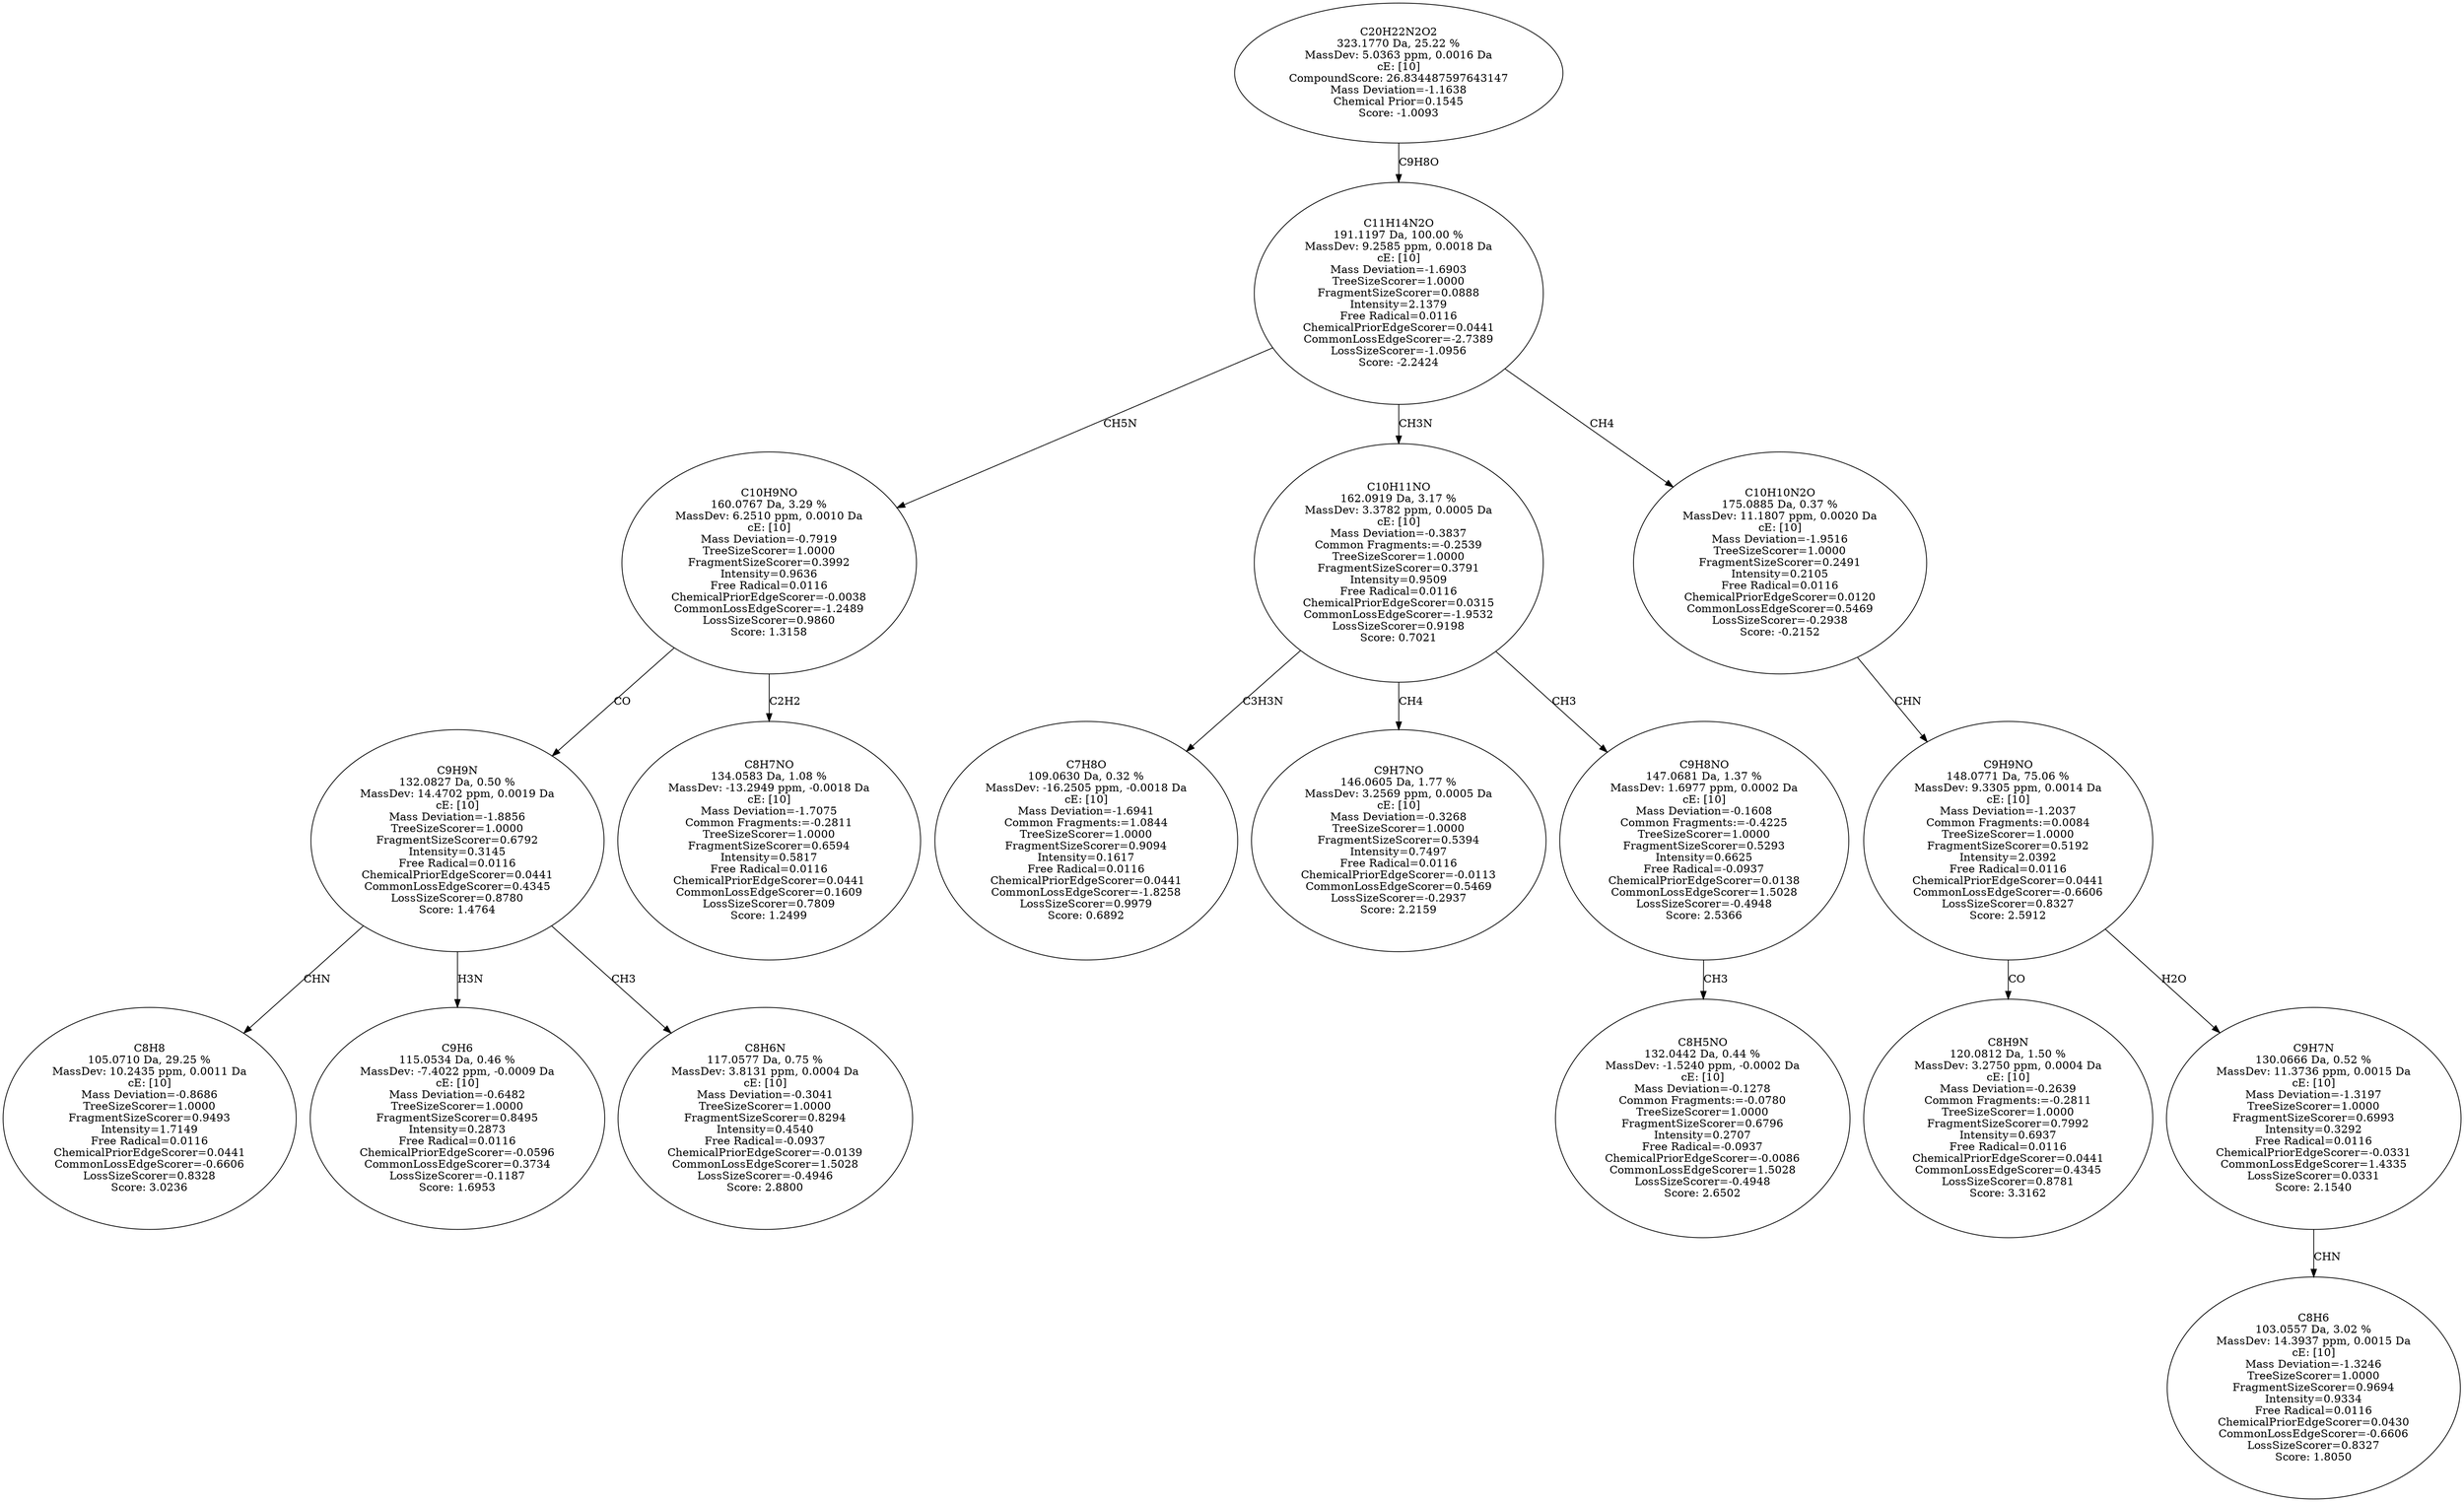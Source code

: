 strict digraph {
v1 [label="C8H8\n105.0710 Da, 29.25 %\nMassDev: 10.2435 ppm, 0.0011 Da\ncE: [10]\nMass Deviation=-0.8686\nTreeSizeScorer=1.0000\nFragmentSizeScorer=0.9493\nIntensity=1.7149\nFree Radical=0.0116\nChemicalPriorEdgeScorer=0.0441\nCommonLossEdgeScorer=-0.6606\nLossSizeScorer=0.8328\nScore: 3.0236"];
v2 [label="C9H6\n115.0534 Da, 0.46 %\nMassDev: -7.4022 ppm, -0.0009 Da\ncE: [10]\nMass Deviation=-0.6482\nTreeSizeScorer=1.0000\nFragmentSizeScorer=0.8495\nIntensity=0.2873\nFree Radical=0.0116\nChemicalPriorEdgeScorer=-0.0596\nCommonLossEdgeScorer=0.3734\nLossSizeScorer=-0.1187\nScore: 1.6953"];
v3 [label="C8H6N\n117.0577 Da, 0.75 %\nMassDev: 3.8131 ppm, 0.0004 Da\ncE: [10]\nMass Deviation=-0.3041\nTreeSizeScorer=1.0000\nFragmentSizeScorer=0.8294\nIntensity=0.4540\nFree Radical=-0.0937\nChemicalPriorEdgeScorer=-0.0139\nCommonLossEdgeScorer=1.5028\nLossSizeScorer=-0.4946\nScore: 2.8800"];
v4 [label="C9H9N\n132.0827 Da, 0.50 %\nMassDev: 14.4702 ppm, 0.0019 Da\ncE: [10]\nMass Deviation=-1.8856\nTreeSizeScorer=1.0000\nFragmentSizeScorer=0.6792\nIntensity=0.3145\nFree Radical=0.0116\nChemicalPriorEdgeScorer=0.0441\nCommonLossEdgeScorer=0.4345\nLossSizeScorer=0.8780\nScore: 1.4764"];
v5 [label="C8H7NO\n134.0583 Da, 1.08 %\nMassDev: -13.2949 ppm, -0.0018 Da\ncE: [10]\nMass Deviation=-1.7075\nCommon Fragments:=-0.2811\nTreeSizeScorer=1.0000\nFragmentSizeScorer=0.6594\nIntensity=0.5817\nFree Radical=0.0116\nChemicalPriorEdgeScorer=0.0441\nCommonLossEdgeScorer=0.1609\nLossSizeScorer=0.7809\nScore: 1.2499"];
v6 [label="C10H9NO\n160.0767 Da, 3.29 %\nMassDev: 6.2510 ppm, 0.0010 Da\ncE: [10]\nMass Deviation=-0.7919\nTreeSizeScorer=1.0000\nFragmentSizeScorer=0.3992\nIntensity=0.9636\nFree Radical=0.0116\nChemicalPriorEdgeScorer=-0.0038\nCommonLossEdgeScorer=-1.2489\nLossSizeScorer=0.9860\nScore: 1.3158"];
v7 [label="C7H8O\n109.0630 Da, 0.32 %\nMassDev: -16.2505 ppm, -0.0018 Da\ncE: [10]\nMass Deviation=-1.6941\nCommon Fragments:=1.0844\nTreeSizeScorer=1.0000\nFragmentSizeScorer=0.9094\nIntensity=0.1617\nFree Radical=0.0116\nChemicalPriorEdgeScorer=0.0441\nCommonLossEdgeScorer=-1.8258\nLossSizeScorer=0.9979\nScore: 0.6892"];
v8 [label="C9H7NO\n146.0605 Da, 1.77 %\nMassDev: 3.2569 ppm, 0.0005 Da\ncE: [10]\nMass Deviation=-0.3268\nTreeSizeScorer=1.0000\nFragmentSizeScorer=0.5394\nIntensity=0.7497\nFree Radical=0.0116\nChemicalPriorEdgeScorer=-0.0113\nCommonLossEdgeScorer=0.5469\nLossSizeScorer=-0.2937\nScore: 2.2159"];
v9 [label="C8H5NO\n132.0442 Da, 0.44 %\nMassDev: -1.5240 ppm, -0.0002 Da\ncE: [10]\nMass Deviation=-0.1278\nCommon Fragments:=-0.0780\nTreeSizeScorer=1.0000\nFragmentSizeScorer=0.6796\nIntensity=0.2707\nFree Radical=-0.0937\nChemicalPriorEdgeScorer=-0.0086\nCommonLossEdgeScorer=1.5028\nLossSizeScorer=-0.4948\nScore: 2.6502"];
v10 [label="C9H8NO\n147.0681 Da, 1.37 %\nMassDev: 1.6977 ppm, 0.0002 Da\ncE: [10]\nMass Deviation=-0.1608\nCommon Fragments:=-0.4225\nTreeSizeScorer=1.0000\nFragmentSizeScorer=0.5293\nIntensity=0.6625\nFree Radical=-0.0937\nChemicalPriorEdgeScorer=0.0138\nCommonLossEdgeScorer=1.5028\nLossSizeScorer=-0.4948\nScore: 2.5366"];
v11 [label="C10H11NO\n162.0919 Da, 3.17 %\nMassDev: 3.3782 ppm, 0.0005 Da\ncE: [10]\nMass Deviation=-0.3837\nCommon Fragments:=-0.2539\nTreeSizeScorer=1.0000\nFragmentSizeScorer=0.3791\nIntensity=0.9509\nFree Radical=0.0116\nChemicalPriorEdgeScorer=0.0315\nCommonLossEdgeScorer=-1.9532\nLossSizeScorer=0.9198\nScore: 0.7021"];
v12 [label="C8H9N\n120.0812 Da, 1.50 %\nMassDev: 3.2750 ppm, 0.0004 Da\ncE: [10]\nMass Deviation=-0.2639\nCommon Fragments:=-0.2811\nTreeSizeScorer=1.0000\nFragmentSizeScorer=0.7992\nIntensity=0.6937\nFree Radical=0.0116\nChemicalPriorEdgeScorer=0.0441\nCommonLossEdgeScorer=0.4345\nLossSizeScorer=0.8781\nScore: 3.3162"];
v13 [label="C8H6\n103.0557 Da, 3.02 %\nMassDev: 14.3937 ppm, 0.0015 Da\ncE: [10]\nMass Deviation=-1.3246\nTreeSizeScorer=1.0000\nFragmentSizeScorer=0.9694\nIntensity=0.9334\nFree Radical=0.0116\nChemicalPriorEdgeScorer=0.0430\nCommonLossEdgeScorer=-0.6606\nLossSizeScorer=0.8327\nScore: 1.8050"];
v14 [label="C9H7N\n130.0666 Da, 0.52 %\nMassDev: 11.3736 ppm, 0.0015 Da\ncE: [10]\nMass Deviation=-1.3197\nTreeSizeScorer=1.0000\nFragmentSizeScorer=0.6993\nIntensity=0.3292\nFree Radical=0.0116\nChemicalPriorEdgeScorer=-0.0331\nCommonLossEdgeScorer=1.4335\nLossSizeScorer=0.0331\nScore: 2.1540"];
v15 [label="C9H9NO\n148.0771 Da, 75.06 %\nMassDev: 9.3305 ppm, 0.0014 Da\ncE: [10]\nMass Deviation=-1.2037\nCommon Fragments:=0.0084\nTreeSizeScorer=1.0000\nFragmentSizeScorer=0.5192\nIntensity=2.0392\nFree Radical=0.0116\nChemicalPriorEdgeScorer=0.0441\nCommonLossEdgeScorer=-0.6606\nLossSizeScorer=0.8327\nScore: 2.5912"];
v16 [label="C10H10N2O\n175.0885 Da, 0.37 %\nMassDev: 11.1807 ppm, 0.0020 Da\ncE: [10]\nMass Deviation=-1.9516\nTreeSizeScorer=1.0000\nFragmentSizeScorer=0.2491\nIntensity=0.2105\nFree Radical=0.0116\nChemicalPriorEdgeScorer=0.0120\nCommonLossEdgeScorer=0.5469\nLossSizeScorer=-0.2938\nScore: -0.2152"];
v17 [label="C11H14N2O\n191.1197 Da, 100.00 %\nMassDev: 9.2585 ppm, 0.0018 Da\ncE: [10]\nMass Deviation=-1.6903\nTreeSizeScorer=1.0000\nFragmentSizeScorer=0.0888\nIntensity=2.1379\nFree Radical=0.0116\nChemicalPriorEdgeScorer=0.0441\nCommonLossEdgeScorer=-2.7389\nLossSizeScorer=-1.0956\nScore: -2.2424"];
v18 [label="C20H22N2O2\n323.1770 Da, 25.22 %\nMassDev: 5.0363 ppm, 0.0016 Da\ncE: [10]\nCompoundScore: 26.834487597643147\nMass Deviation=-1.1638\nChemical Prior=0.1545\nScore: -1.0093"];
v4 -> v1 [label="CHN"];
v4 -> v2 [label="H3N"];
v4 -> v3 [label="CH3"];
v6 -> v4 [label="CO"];
v6 -> v5 [label="C2H2"];
v17 -> v6 [label="CH5N"];
v11 -> v7 [label="C3H3N"];
v11 -> v8 [label="CH4"];
v10 -> v9 [label="CH3"];
v11 -> v10 [label="CH3"];
v17 -> v11 [label="CH3N"];
v15 -> v12 [label="CO"];
v14 -> v13 [label="CHN"];
v15 -> v14 [label="H2O"];
v16 -> v15 [label="CHN"];
v17 -> v16 [label="CH4"];
v18 -> v17 [label="C9H8O"];
}